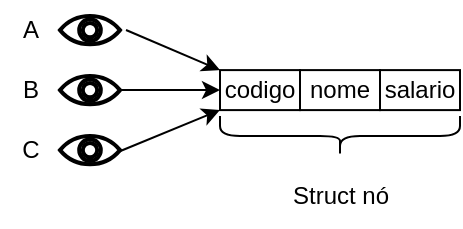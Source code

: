 <mxfile>
    <diagram id="riuU7N2W0sD9cMgg04Ka" name="Página-1">
        <mxGraphModel dx="484" dy="284" grid="1" gridSize="10" guides="1" tooltips="1" connect="1" arrows="1" fold="1" page="1" pageScale="1" pageWidth="827" pageHeight="1169" math="0" shadow="0">
            <root>
                <mxCell id="0"/>
                <mxCell id="1" parent="0"/>
                <mxCell id="14" value="" style="edgeStyle=none;html=1;exitX=1.1;exitY=0.496;exitDx=0;exitDy=0;exitPerimeter=0;entryX=0;entryY=0;entryDx=0;entryDy=0;movable=0;resizable=0;rotatable=0;deletable=0;editable=0;connectable=0;" edge="1" parent="1" source="2" target="9">
                    <mxGeometry relative="1" as="geometry">
                        <mxPoint x="170" y="110" as="sourcePoint"/>
                        <mxPoint x="210" y="90" as="targetPoint"/>
                    </mxGeometry>
                </mxCell>
                <mxCell id="2" value="" style="html=1;verticalLabelPosition=bottom;align=center;labelBackgroundColor=#ffffff;verticalAlign=top;strokeWidth=2;shadow=0;dashed=0;shape=mxgraph.ios7.icons.eye;movable=0;resizable=0;rotatable=0;deletable=0;editable=0;connectable=0;" vertex="1" parent="1">
                    <mxGeometry x="120" y="100" width="30" height="14.1" as="geometry"/>
                </mxCell>
                <mxCell id="15" value="" style="edgeStyle=none;html=1;entryX=0;entryY=0.5;entryDx=0;entryDy=0;movable=0;resizable=0;rotatable=0;deletable=0;editable=0;connectable=0;" edge="1" parent="1" source="3" target="9">
                    <mxGeometry relative="1" as="geometry">
                        <mxPoint x="190" y="137" as="targetPoint"/>
                    </mxGeometry>
                </mxCell>
                <mxCell id="3" value="" style="html=1;verticalLabelPosition=bottom;align=center;labelBackgroundColor=#ffffff;verticalAlign=top;strokeWidth=2;shadow=0;dashed=0;shape=mxgraph.ios7.icons.eye;movable=0;resizable=0;rotatable=0;deletable=0;editable=0;connectable=0;" vertex="1" parent="1">
                    <mxGeometry x="120" y="130" width="30" height="14.1" as="geometry"/>
                </mxCell>
                <mxCell id="16" value="" style="edgeStyle=none;html=1;entryX=0;entryY=1;entryDx=0;entryDy=0;exitX=0.967;exitY=0.567;exitDx=0;exitDy=0;exitPerimeter=0;movable=0;resizable=0;rotatable=0;deletable=0;editable=0;connectable=0;" edge="1" parent="1" source="4" target="9">
                    <mxGeometry relative="1" as="geometry"/>
                </mxCell>
                <mxCell id="4" value="" style="html=1;verticalLabelPosition=bottom;align=center;labelBackgroundColor=#ffffff;verticalAlign=top;strokeWidth=2;shadow=0;dashed=0;shape=mxgraph.ios7.icons.eye;movable=0;resizable=0;rotatable=0;deletable=0;editable=0;connectable=0;" vertex="1" parent="1">
                    <mxGeometry x="120" y="160" width="30" height="14.1" as="geometry"/>
                </mxCell>
                <mxCell id="6" value="A" style="text;html=1;align=center;verticalAlign=middle;resizable=0;points=[];autosize=1;strokeColor=none;fillColor=none;movable=0;rotatable=0;deletable=0;editable=0;connectable=0;" vertex="1" parent="1">
                    <mxGeometry x="90" y="92.05" width="30" height="30" as="geometry"/>
                </mxCell>
                <mxCell id="7" value="B&lt;br&gt;" style="text;html=1;align=center;verticalAlign=middle;resizable=0;points=[];autosize=1;strokeColor=none;fillColor=none;movable=0;rotatable=0;deletable=0;editable=0;connectable=0;" vertex="1" parent="1">
                    <mxGeometry x="90" y="122.05" width="30" height="30" as="geometry"/>
                </mxCell>
                <mxCell id="8" value="C" style="text;html=1;align=center;verticalAlign=middle;resizable=0;points=[];autosize=1;strokeColor=none;fillColor=none;movable=0;rotatable=0;deletable=0;editable=0;connectable=0;" vertex="1" parent="1">
                    <mxGeometry x="90" y="152.05" width="30" height="30" as="geometry"/>
                </mxCell>
                <mxCell id="9" value="codigo" style="whiteSpace=wrap;html=1;movable=0;resizable=0;rotatable=0;deletable=0;editable=0;connectable=0;" vertex="1" parent="1">
                    <mxGeometry x="200" y="127.05" width="40" height="20" as="geometry"/>
                </mxCell>
                <mxCell id="11" value="nome" style="whiteSpace=wrap;html=1;movable=0;resizable=0;rotatable=0;deletable=0;editable=0;connectable=0;" vertex="1" parent="1">
                    <mxGeometry x="240" y="127.05" width="40" height="20" as="geometry"/>
                </mxCell>
                <mxCell id="13" value="salario" style="whiteSpace=wrap;html=1;movable=0;resizable=0;rotatable=0;deletable=0;editable=0;connectable=0;" vertex="1" parent="1">
                    <mxGeometry x="280" y="127.05" width="40" height="20" as="geometry"/>
                </mxCell>
                <mxCell id="17" value="" style="shape=curlyBracket;whiteSpace=wrap;html=1;rounded=1;flipH=1;labelPosition=right;verticalLabelPosition=middle;align=left;verticalAlign=middle;rotation=90;size=0.5;movable=0;resizable=0;rotatable=0;deletable=0;editable=0;connectable=0;" vertex="1" parent="1">
                    <mxGeometry x="250" y="100" width="20" height="120" as="geometry"/>
                </mxCell>
                <mxCell id="18" value="Struct nó" style="text;html=1;align=center;verticalAlign=middle;resizable=0;points=[];autosize=1;strokeColor=none;fillColor=none;movable=0;rotatable=0;deletable=0;editable=0;connectable=0;" vertex="1" parent="1">
                    <mxGeometry x="225" y="175" width="70" height="30" as="geometry"/>
                </mxCell>
            </root>
        </mxGraphModel>
    </diagram>
</mxfile>